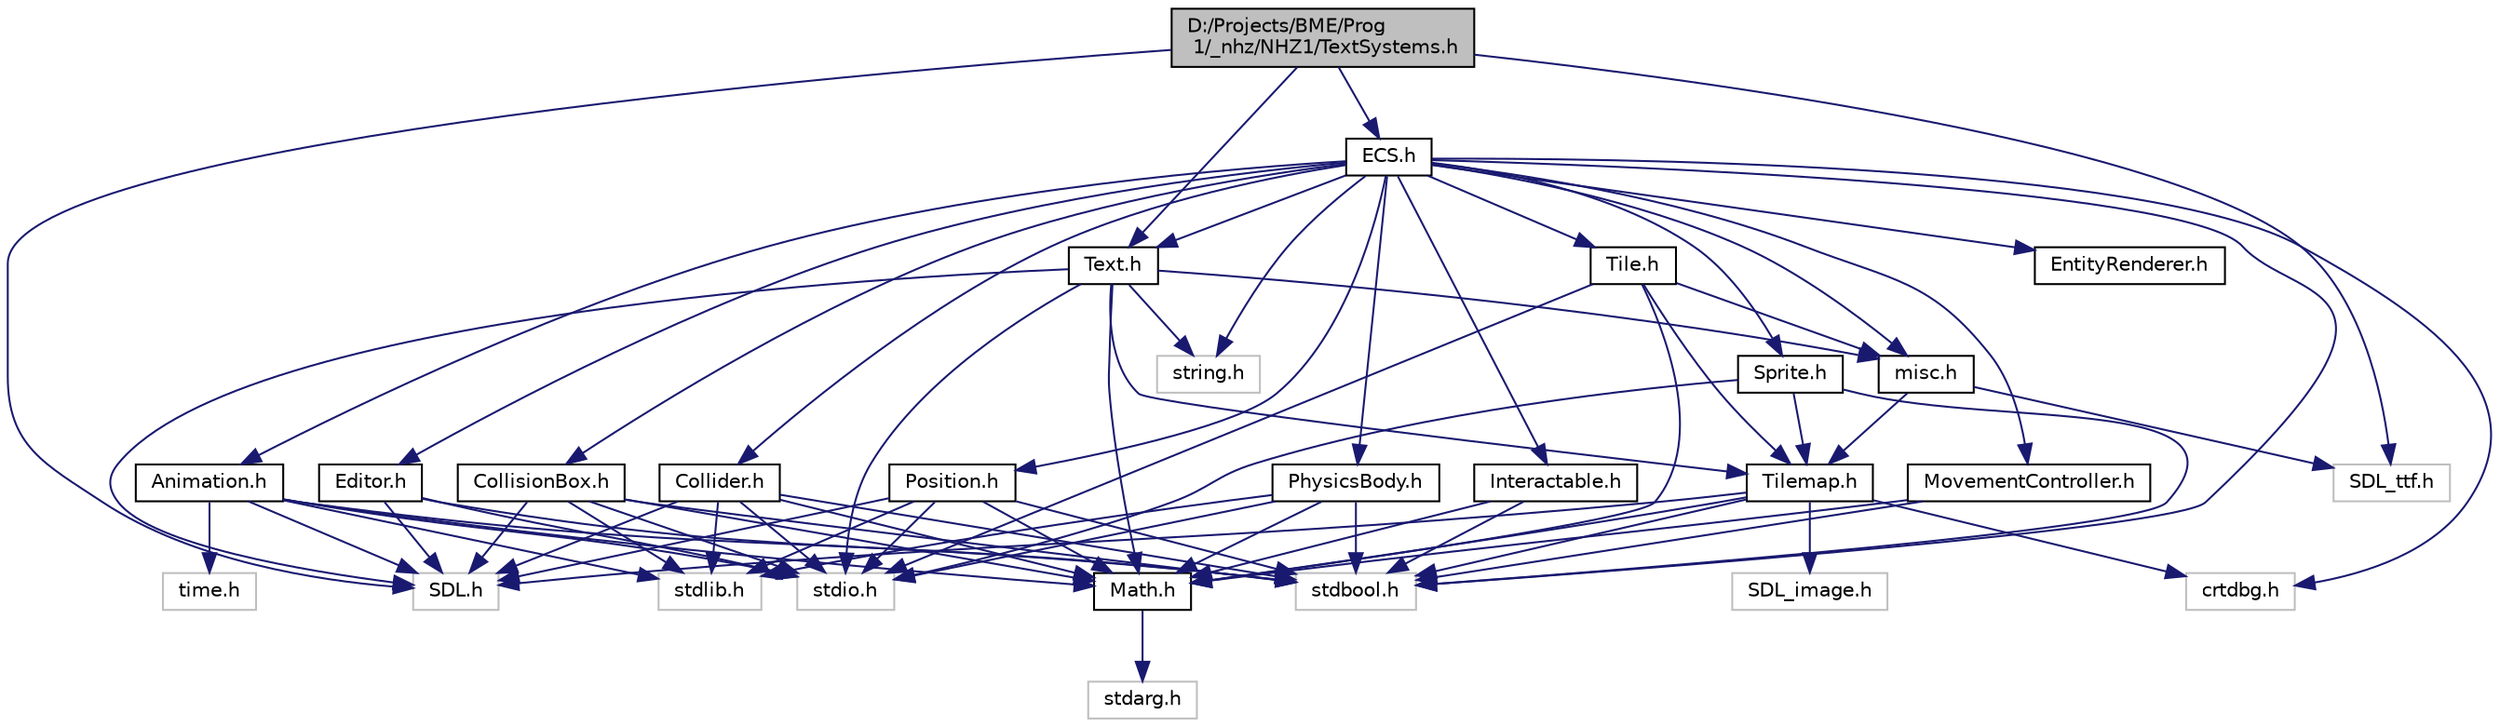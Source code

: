 digraph "D:/Projects/BME/Prog 1/_nhz/NHZ1/TextSystems.h"
{
 // LATEX_PDF_SIZE
  edge [fontname="Helvetica",fontsize="10",labelfontname="Helvetica",labelfontsize="10"];
  node [fontname="Helvetica",fontsize="10",shape=record];
  Node1 [label="D:/Projects/BME/Prog\l 1/_nhz/NHZ1/TextSystems.h",height=0.2,width=0.4,color="black", fillcolor="grey75", style="filled", fontcolor="black",tooltip=" "];
  Node1 -> Node2 [color="midnightblue",fontsize="10",style="solid"];
  Node2 [label="SDL.h",height=0.2,width=0.4,color="grey75", fillcolor="white", style="filled",tooltip=" "];
  Node1 -> Node3 [color="midnightblue",fontsize="10",style="solid"];
  Node3 [label="SDL_ttf.h",height=0.2,width=0.4,color="grey75", fillcolor="white", style="filled",tooltip=" "];
  Node1 -> Node4 [color="midnightblue",fontsize="10",style="solid"];
  Node4 [label="ECS.h",height=0.2,width=0.4,color="black", fillcolor="white", style="filled",URL="$_e_c_s_8h.html",tooltip=" "];
  Node4 -> Node5 [color="midnightblue",fontsize="10",style="solid"];
  Node5 [label="stdbool.h",height=0.2,width=0.4,color="grey75", fillcolor="white", style="filled",tooltip=" "];
  Node4 -> Node6 [color="midnightblue",fontsize="10",style="solid"];
  Node6 [label="string.h",height=0.2,width=0.4,color="grey75", fillcolor="white", style="filled",tooltip=" "];
  Node4 -> Node7 [color="midnightblue",fontsize="10",style="solid"];
  Node7 [label="misc.h",height=0.2,width=0.4,color="black", fillcolor="white", style="filled",URL="$misc_8h.html",tooltip=" "];
  Node7 -> Node8 [color="midnightblue",fontsize="10",style="solid"];
  Node8 [label="Tilemap.h",height=0.2,width=0.4,color="black", fillcolor="white", style="filled",URL="$_tilemap_8h.html",tooltip=" "];
  Node8 -> Node5 [color="midnightblue",fontsize="10",style="solid"];
  Node8 -> Node9 [color="midnightblue",fontsize="10",style="solid"];
  Node9 [label="Math.h",height=0.2,width=0.4,color="black", fillcolor="white", style="filled",URL="$_math_8h.html",tooltip=" "];
  Node9 -> Node10 [color="midnightblue",fontsize="10",style="solid"];
  Node10 [label="stdarg.h",height=0.2,width=0.4,color="grey75", fillcolor="white", style="filled",tooltip=" "];
  Node8 -> Node2 [color="midnightblue",fontsize="10",style="solid"];
  Node8 -> Node11 [color="midnightblue",fontsize="10",style="solid"];
  Node11 [label="SDL_image.h",height=0.2,width=0.4,color="grey75", fillcolor="white", style="filled",tooltip=" "];
  Node8 -> Node12 [color="midnightblue",fontsize="10",style="solid"];
  Node12 [label="crtdbg.h",height=0.2,width=0.4,color="grey75", fillcolor="white", style="filled",tooltip=" "];
  Node7 -> Node3 [color="midnightblue",fontsize="10",style="solid"];
  Node4 -> Node13 [color="midnightblue",fontsize="10",style="solid"];
  Node13 [label="Position.h",height=0.2,width=0.4,color="black", fillcolor="white", style="filled",URL="$_position_8h.html",tooltip=" "];
  Node13 -> Node14 [color="midnightblue",fontsize="10",style="solid"];
  Node14 [label="stdio.h",height=0.2,width=0.4,color="grey75", fillcolor="white", style="filled",tooltip=" "];
  Node13 -> Node5 [color="midnightblue",fontsize="10",style="solid"];
  Node13 -> Node15 [color="midnightblue",fontsize="10",style="solid"];
  Node15 [label="stdlib.h",height=0.2,width=0.4,color="grey75", fillcolor="white", style="filled",tooltip=" "];
  Node13 -> Node2 [color="midnightblue",fontsize="10",style="solid"];
  Node13 -> Node9 [color="midnightblue",fontsize="10",style="solid"];
  Node4 -> Node16 [color="midnightblue",fontsize="10",style="solid"];
  Node16 [label="Sprite.h",height=0.2,width=0.4,color="black", fillcolor="white", style="filled",URL="$_sprite_8h.html",tooltip=" "];
  Node16 -> Node14 [color="midnightblue",fontsize="10",style="solid"];
  Node16 -> Node5 [color="midnightblue",fontsize="10",style="solid"];
  Node16 -> Node8 [color="midnightblue",fontsize="10",style="solid"];
  Node4 -> Node17 [color="midnightblue",fontsize="10",style="solid"];
  Node17 [label="Editor.h",height=0.2,width=0.4,color="black", fillcolor="white", style="filled",URL="$_editor_8h.html",tooltip=" "];
  Node17 -> Node14 [color="midnightblue",fontsize="10",style="solid"];
  Node17 -> Node5 [color="midnightblue",fontsize="10",style="solid"];
  Node17 -> Node2 [color="midnightblue",fontsize="10",style="solid"];
  Node4 -> Node18 [color="midnightblue",fontsize="10",style="solid"];
  Node18 [label="Animation.h",height=0.2,width=0.4,color="black", fillcolor="white", style="filled",URL="$_animation_8h.html",tooltip=" "];
  Node18 -> Node14 [color="midnightblue",fontsize="10",style="solid"];
  Node18 -> Node5 [color="midnightblue",fontsize="10",style="solid"];
  Node18 -> Node15 [color="midnightblue",fontsize="10",style="solid"];
  Node18 -> Node19 [color="midnightblue",fontsize="10",style="solid"];
  Node19 [label="time.h",height=0.2,width=0.4,color="grey75", fillcolor="white", style="filled",tooltip=" "];
  Node18 -> Node2 [color="midnightblue",fontsize="10",style="solid"];
  Node18 -> Node9 [color="midnightblue",fontsize="10",style="solid"];
  Node4 -> Node20 [color="midnightblue",fontsize="10",style="solid"];
  Node20 [label="Tile.h",height=0.2,width=0.4,color="black", fillcolor="white", style="filled",URL="$_tile_8h.html",tooltip=" "];
  Node20 -> Node14 [color="midnightblue",fontsize="10",style="solid"];
  Node20 -> Node9 [color="midnightblue",fontsize="10",style="solid"];
  Node20 -> Node8 [color="midnightblue",fontsize="10",style="solid"];
  Node20 -> Node7 [color="midnightblue",fontsize="10",style="solid"];
  Node4 -> Node21 [color="midnightblue",fontsize="10",style="solid"];
  Node21 [label="Text.h",height=0.2,width=0.4,color="black", fillcolor="white", style="filled",URL="$_text_8h.html",tooltip=" "];
  Node21 -> Node14 [color="midnightblue",fontsize="10",style="solid"];
  Node21 -> Node6 [color="midnightblue",fontsize="10",style="solid"];
  Node21 -> Node2 [color="midnightblue",fontsize="10",style="solid"];
  Node21 -> Node7 [color="midnightblue",fontsize="10",style="solid"];
  Node21 -> Node9 [color="midnightblue",fontsize="10",style="solid"];
  Node21 -> Node8 [color="midnightblue",fontsize="10",style="solid"];
  Node4 -> Node22 [color="midnightblue",fontsize="10",style="solid"];
  Node22 [label="CollisionBox.h",height=0.2,width=0.4,color="black", fillcolor="white", style="filled",URL="$_collision_box_8h.html",tooltip=" "];
  Node22 -> Node5 [color="midnightblue",fontsize="10",style="solid"];
  Node22 -> Node15 [color="midnightblue",fontsize="10",style="solid"];
  Node22 -> Node14 [color="midnightblue",fontsize="10",style="solid"];
  Node22 -> Node2 [color="midnightblue",fontsize="10",style="solid"];
  Node22 -> Node9 [color="midnightblue",fontsize="10",style="solid"];
  Node4 -> Node23 [color="midnightblue",fontsize="10",style="solid"];
  Node23 [label="Collider.h",height=0.2,width=0.4,color="black", fillcolor="white", style="filled",URL="$_collider_8h.html",tooltip=" "];
  Node23 -> Node5 [color="midnightblue",fontsize="10",style="solid"];
  Node23 -> Node15 [color="midnightblue",fontsize="10",style="solid"];
  Node23 -> Node14 [color="midnightblue",fontsize="10",style="solid"];
  Node23 -> Node2 [color="midnightblue",fontsize="10",style="solid"];
  Node23 -> Node9 [color="midnightblue",fontsize="10",style="solid"];
  Node4 -> Node24 [color="midnightblue",fontsize="10",style="solid"];
  Node24 [label="PhysicsBody.h",height=0.2,width=0.4,color="black", fillcolor="white", style="filled",URL="$_physics_body_8h.html",tooltip=" "];
  Node24 -> Node14 [color="midnightblue",fontsize="10",style="solid"];
  Node24 -> Node15 [color="midnightblue",fontsize="10",style="solid"];
  Node24 -> Node5 [color="midnightblue",fontsize="10",style="solid"];
  Node24 -> Node9 [color="midnightblue",fontsize="10",style="solid"];
  Node4 -> Node25 [color="midnightblue",fontsize="10",style="solid"];
  Node25 [label="EntityRenderer.h",height=0.2,width=0.4,color="black", fillcolor="white", style="filled",URL="$_entity_renderer_8h.html",tooltip=" "];
  Node4 -> Node26 [color="midnightblue",fontsize="10",style="solid"];
  Node26 [label="MovementController.h",height=0.2,width=0.4,color="black", fillcolor="white", style="filled",URL="$_movement_controller_8h.html",tooltip=" "];
  Node26 -> Node5 [color="midnightblue",fontsize="10",style="solid"];
  Node26 -> Node9 [color="midnightblue",fontsize="10",style="solid"];
  Node4 -> Node27 [color="midnightblue",fontsize="10",style="solid"];
  Node27 [label="Interactable.h",height=0.2,width=0.4,color="black", fillcolor="white", style="filled",URL="$_interactable_8h.html",tooltip=" "];
  Node27 -> Node5 [color="midnightblue",fontsize="10",style="solid"];
  Node27 -> Node9 [color="midnightblue",fontsize="10",style="solid"];
  Node4 -> Node12 [color="midnightblue",fontsize="10",style="solid"];
  Node1 -> Node21 [color="midnightblue",fontsize="10",style="solid"];
}
